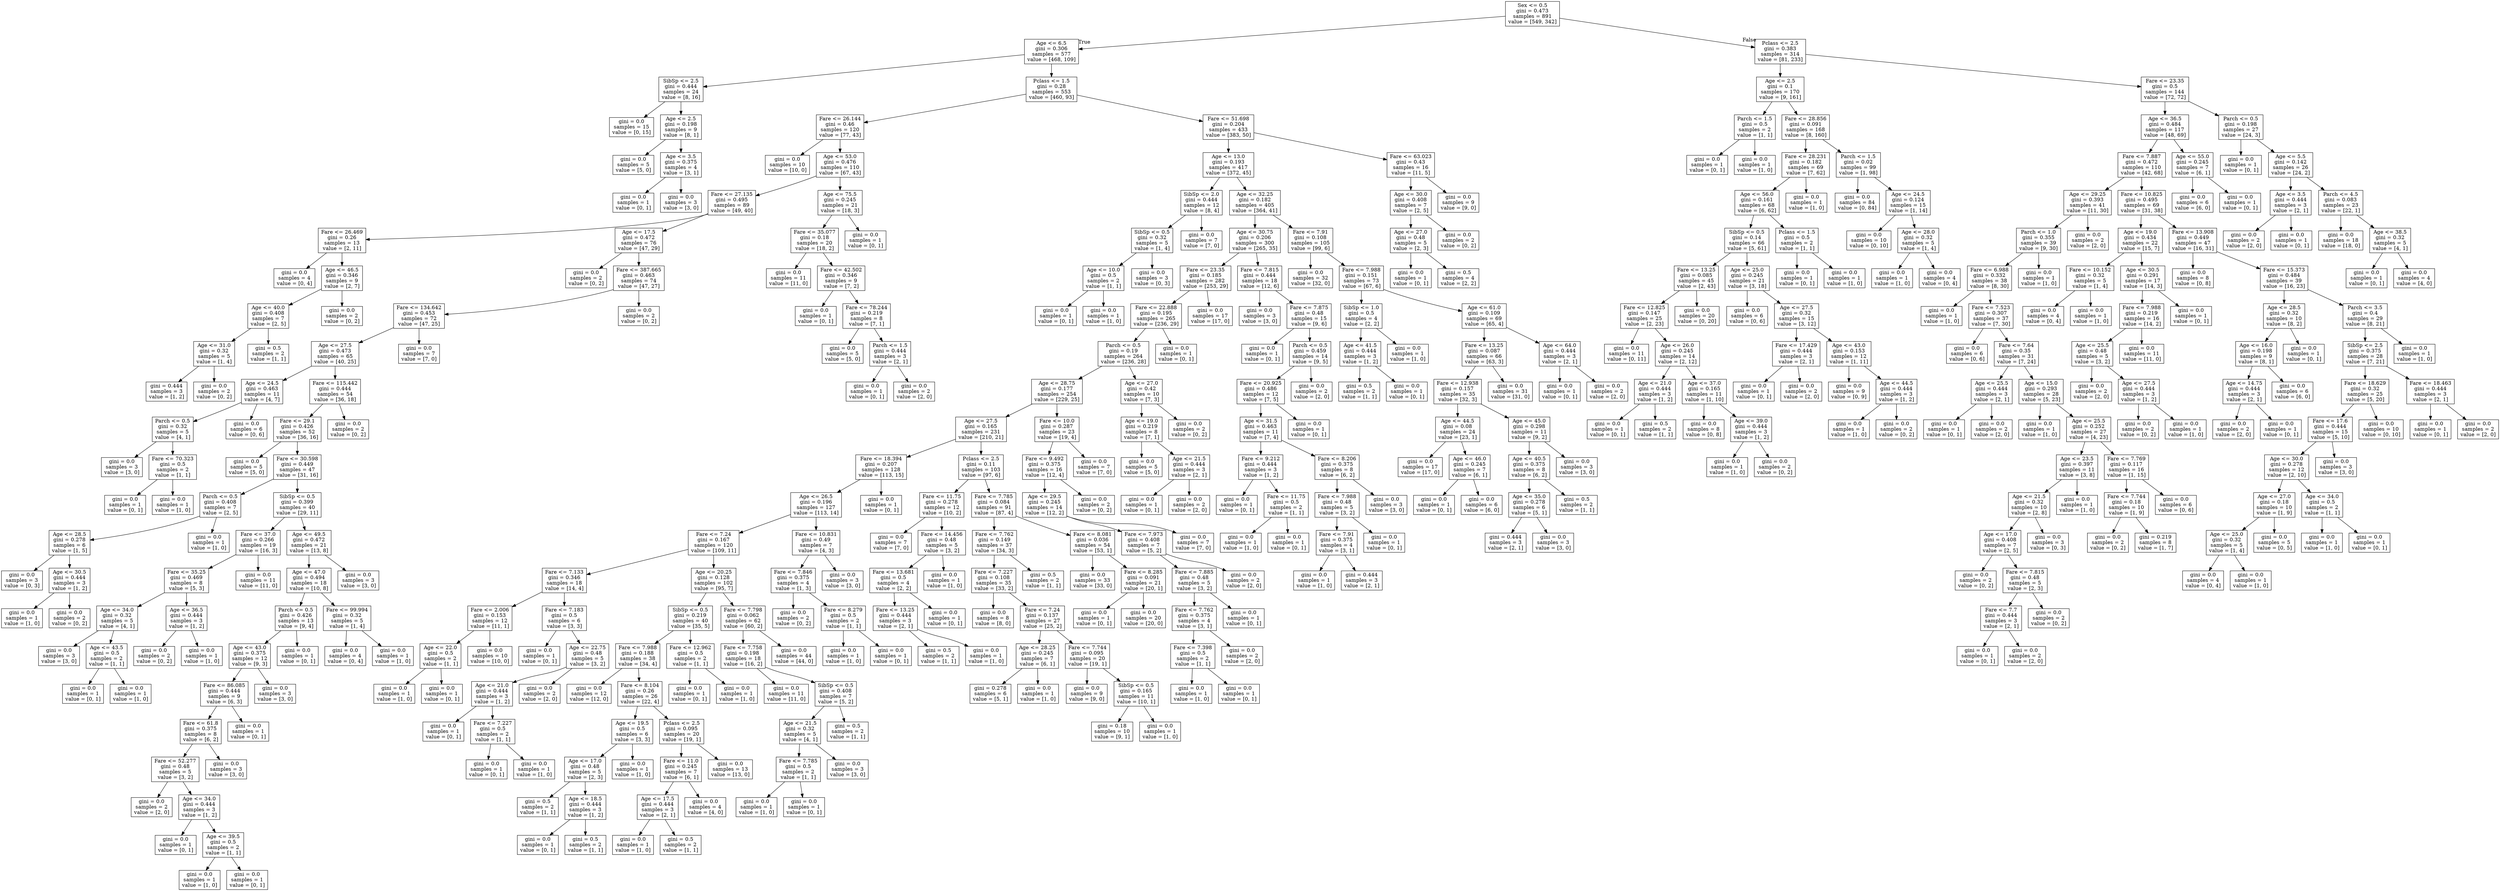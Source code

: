 digraph Tree {
node [shape=box] ;
0 [label="Sex <= 0.5\ngini = 0.473\nsamples = 891\nvalue = [549, 342]"] ;
1 [label="Age <= 6.5\ngini = 0.306\nsamples = 577\nvalue = [468, 109]"] ;
0 -> 1 [labeldistance=2.5, labelangle=45, headlabel="True"] ;
2 [label="SibSp <= 2.5\ngini = 0.444\nsamples = 24\nvalue = [8, 16]"] ;
1 -> 2 ;
3 [label="gini = 0.0\nsamples = 15\nvalue = [0, 15]"] ;
2 -> 3 ;
4 [label="Age <= 2.5\ngini = 0.198\nsamples = 9\nvalue = [8, 1]"] ;
2 -> 4 ;
5 [label="gini = 0.0\nsamples = 5\nvalue = [5, 0]"] ;
4 -> 5 ;
6 [label="Age <= 3.5\ngini = 0.375\nsamples = 4\nvalue = [3, 1]"] ;
4 -> 6 ;
7 [label="gini = 0.0\nsamples = 1\nvalue = [0, 1]"] ;
6 -> 7 ;
8 [label="gini = 0.0\nsamples = 3\nvalue = [3, 0]"] ;
6 -> 8 ;
9 [label="Pclass <= 1.5\ngini = 0.28\nsamples = 553\nvalue = [460, 93]"] ;
1 -> 9 ;
10 [label="Fare <= 26.144\ngini = 0.46\nsamples = 120\nvalue = [77, 43]"] ;
9 -> 10 ;
11 [label="gini = 0.0\nsamples = 10\nvalue = [10, 0]"] ;
10 -> 11 ;
12 [label="Age <= 53.0\ngini = 0.476\nsamples = 110\nvalue = [67, 43]"] ;
10 -> 12 ;
13 [label="Fare <= 27.135\ngini = 0.495\nsamples = 89\nvalue = [49, 40]"] ;
12 -> 13 ;
14 [label="Fare <= 26.469\ngini = 0.26\nsamples = 13\nvalue = [2, 11]"] ;
13 -> 14 ;
15 [label="gini = 0.0\nsamples = 4\nvalue = [0, 4]"] ;
14 -> 15 ;
16 [label="Age <= 46.5\ngini = 0.346\nsamples = 9\nvalue = [2, 7]"] ;
14 -> 16 ;
17 [label="Age <= 40.0\ngini = 0.408\nsamples = 7\nvalue = [2, 5]"] ;
16 -> 17 ;
18 [label="Age <= 31.0\ngini = 0.32\nsamples = 5\nvalue = [1, 4]"] ;
17 -> 18 ;
19 [label="gini = 0.444\nsamples = 3\nvalue = [1, 2]"] ;
18 -> 19 ;
20 [label="gini = 0.0\nsamples = 2\nvalue = [0, 2]"] ;
18 -> 20 ;
21 [label="gini = 0.5\nsamples = 2\nvalue = [1, 1]"] ;
17 -> 21 ;
22 [label="gini = 0.0\nsamples = 2\nvalue = [0, 2]"] ;
16 -> 22 ;
23 [label="Age <= 17.5\ngini = 0.472\nsamples = 76\nvalue = [47, 29]"] ;
13 -> 23 ;
24 [label="gini = 0.0\nsamples = 2\nvalue = [0, 2]"] ;
23 -> 24 ;
25 [label="Fare <= 387.665\ngini = 0.463\nsamples = 74\nvalue = [47, 27]"] ;
23 -> 25 ;
26 [label="Fare <= 134.642\ngini = 0.453\nsamples = 72\nvalue = [47, 25]"] ;
25 -> 26 ;
27 [label="Age <= 27.5\ngini = 0.473\nsamples = 65\nvalue = [40, 25]"] ;
26 -> 27 ;
28 [label="Age <= 24.5\ngini = 0.463\nsamples = 11\nvalue = [4, 7]"] ;
27 -> 28 ;
29 [label="Parch <= 0.5\ngini = 0.32\nsamples = 5\nvalue = [4, 1]"] ;
28 -> 29 ;
30 [label="gini = 0.0\nsamples = 3\nvalue = [3, 0]"] ;
29 -> 30 ;
31 [label="Fare <= 70.323\ngini = 0.5\nsamples = 2\nvalue = [1, 1]"] ;
29 -> 31 ;
32 [label="gini = 0.0\nsamples = 1\nvalue = [0, 1]"] ;
31 -> 32 ;
33 [label="gini = 0.0\nsamples = 1\nvalue = [1, 0]"] ;
31 -> 33 ;
34 [label="gini = 0.0\nsamples = 6\nvalue = [0, 6]"] ;
28 -> 34 ;
35 [label="Fare <= 115.442\ngini = 0.444\nsamples = 54\nvalue = [36, 18]"] ;
27 -> 35 ;
36 [label="Fare <= 29.1\ngini = 0.426\nsamples = 52\nvalue = [36, 16]"] ;
35 -> 36 ;
37 [label="gini = 0.0\nsamples = 5\nvalue = [5, 0]"] ;
36 -> 37 ;
38 [label="Fare <= 30.598\ngini = 0.449\nsamples = 47\nvalue = [31, 16]"] ;
36 -> 38 ;
39 [label="Parch <= 0.5\ngini = 0.408\nsamples = 7\nvalue = [2, 5]"] ;
38 -> 39 ;
40 [label="Age <= 28.5\ngini = 0.278\nsamples = 6\nvalue = [1, 5]"] ;
39 -> 40 ;
41 [label="gini = 0.0\nsamples = 3\nvalue = [0, 3]"] ;
40 -> 41 ;
42 [label="Age <= 30.5\ngini = 0.444\nsamples = 3\nvalue = [1, 2]"] ;
40 -> 42 ;
43 [label="gini = 0.0\nsamples = 1\nvalue = [1, 0]"] ;
42 -> 43 ;
44 [label="gini = 0.0\nsamples = 2\nvalue = [0, 2]"] ;
42 -> 44 ;
45 [label="gini = 0.0\nsamples = 1\nvalue = [1, 0]"] ;
39 -> 45 ;
46 [label="SibSp <= 0.5\ngini = 0.399\nsamples = 40\nvalue = [29, 11]"] ;
38 -> 46 ;
47 [label="Fare <= 37.0\ngini = 0.266\nsamples = 19\nvalue = [16, 3]"] ;
46 -> 47 ;
48 [label="Fare <= 35.25\ngini = 0.469\nsamples = 8\nvalue = [5, 3]"] ;
47 -> 48 ;
49 [label="Age <= 34.0\ngini = 0.32\nsamples = 5\nvalue = [4, 1]"] ;
48 -> 49 ;
50 [label="gini = 0.0\nsamples = 3\nvalue = [3, 0]"] ;
49 -> 50 ;
51 [label="Age <= 43.5\ngini = 0.5\nsamples = 2\nvalue = [1, 1]"] ;
49 -> 51 ;
52 [label="gini = 0.0\nsamples = 1\nvalue = [0, 1]"] ;
51 -> 52 ;
53 [label="gini = 0.0\nsamples = 1\nvalue = [1, 0]"] ;
51 -> 53 ;
54 [label="Age <= 36.5\ngini = 0.444\nsamples = 3\nvalue = [1, 2]"] ;
48 -> 54 ;
55 [label="gini = 0.0\nsamples = 2\nvalue = [0, 2]"] ;
54 -> 55 ;
56 [label="gini = 0.0\nsamples = 1\nvalue = [1, 0]"] ;
54 -> 56 ;
57 [label="gini = 0.0\nsamples = 11\nvalue = [11, 0]"] ;
47 -> 57 ;
58 [label="Age <= 49.5\ngini = 0.472\nsamples = 21\nvalue = [13, 8]"] ;
46 -> 58 ;
59 [label="Age <= 47.0\ngini = 0.494\nsamples = 18\nvalue = [10, 8]"] ;
58 -> 59 ;
60 [label="Parch <= 0.5\ngini = 0.426\nsamples = 13\nvalue = [9, 4]"] ;
59 -> 60 ;
61 [label="Age <= 43.0\ngini = 0.375\nsamples = 12\nvalue = [9, 3]"] ;
60 -> 61 ;
62 [label="Fare <= 86.085\ngini = 0.444\nsamples = 9\nvalue = [6, 3]"] ;
61 -> 62 ;
63 [label="Fare <= 61.8\ngini = 0.375\nsamples = 8\nvalue = [6, 2]"] ;
62 -> 63 ;
64 [label="Fare <= 52.277\ngini = 0.48\nsamples = 5\nvalue = [3, 2]"] ;
63 -> 64 ;
65 [label="gini = 0.0\nsamples = 2\nvalue = [2, 0]"] ;
64 -> 65 ;
66 [label="Age <= 34.0\ngini = 0.444\nsamples = 3\nvalue = [1, 2]"] ;
64 -> 66 ;
67 [label="gini = 0.0\nsamples = 1\nvalue = [0, 1]"] ;
66 -> 67 ;
68 [label="Age <= 39.5\ngini = 0.5\nsamples = 2\nvalue = [1, 1]"] ;
66 -> 68 ;
69 [label="gini = 0.0\nsamples = 1\nvalue = [1, 0]"] ;
68 -> 69 ;
70 [label="gini = 0.0\nsamples = 1\nvalue = [0, 1]"] ;
68 -> 70 ;
71 [label="gini = 0.0\nsamples = 3\nvalue = [3, 0]"] ;
63 -> 71 ;
72 [label="gini = 0.0\nsamples = 1\nvalue = [0, 1]"] ;
62 -> 72 ;
73 [label="gini = 0.0\nsamples = 3\nvalue = [3, 0]"] ;
61 -> 73 ;
74 [label="gini = 0.0\nsamples = 1\nvalue = [0, 1]"] ;
60 -> 74 ;
75 [label="Fare <= 99.994\ngini = 0.32\nsamples = 5\nvalue = [1, 4]"] ;
59 -> 75 ;
76 [label="gini = 0.0\nsamples = 4\nvalue = [0, 4]"] ;
75 -> 76 ;
77 [label="gini = 0.0\nsamples = 1\nvalue = [1, 0]"] ;
75 -> 77 ;
78 [label="gini = 0.0\nsamples = 3\nvalue = [3, 0]"] ;
58 -> 78 ;
79 [label="gini = 0.0\nsamples = 2\nvalue = [0, 2]"] ;
35 -> 79 ;
80 [label="gini = 0.0\nsamples = 7\nvalue = [7, 0]"] ;
26 -> 80 ;
81 [label="gini = 0.0\nsamples = 2\nvalue = [0, 2]"] ;
25 -> 81 ;
82 [label="Age <= 75.5\ngini = 0.245\nsamples = 21\nvalue = [18, 3]"] ;
12 -> 82 ;
83 [label="Fare <= 35.077\ngini = 0.18\nsamples = 20\nvalue = [18, 2]"] ;
82 -> 83 ;
84 [label="gini = 0.0\nsamples = 11\nvalue = [11, 0]"] ;
83 -> 84 ;
85 [label="Fare <= 42.502\ngini = 0.346\nsamples = 9\nvalue = [7, 2]"] ;
83 -> 85 ;
86 [label="gini = 0.0\nsamples = 1\nvalue = [0, 1]"] ;
85 -> 86 ;
87 [label="Fare <= 78.244\ngini = 0.219\nsamples = 8\nvalue = [7, 1]"] ;
85 -> 87 ;
88 [label="gini = 0.0\nsamples = 5\nvalue = [5, 0]"] ;
87 -> 88 ;
89 [label="Parch <= 1.5\ngini = 0.444\nsamples = 3\nvalue = [2, 1]"] ;
87 -> 89 ;
90 [label="gini = 0.0\nsamples = 1\nvalue = [0, 1]"] ;
89 -> 90 ;
91 [label="gini = 0.0\nsamples = 2\nvalue = [2, 0]"] ;
89 -> 91 ;
92 [label="gini = 0.0\nsamples = 1\nvalue = [0, 1]"] ;
82 -> 92 ;
93 [label="Fare <= 51.698\ngini = 0.204\nsamples = 433\nvalue = [383, 50]"] ;
9 -> 93 ;
94 [label="Age <= 13.0\ngini = 0.193\nsamples = 417\nvalue = [372, 45]"] ;
93 -> 94 ;
95 [label="SibSp <= 2.0\ngini = 0.444\nsamples = 12\nvalue = [8, 4]"] ;
94 -> 95 ;
96 [label="SibSp <= 0.5\ngini = 0.32\nsamples = 5\nvalue = [1, 4]"] ;
95 -> 96 ;
97 [label="Age <= 10.0\ngini = 0.5\nsamples = 2\nvalue = [1, 1]"] ;
96 -> 97 ;
98 [label="gini = 0.0\nsamples = 1\nvalue = [0, 1]"] ;
97 -> 98 ;
99 [label="gini = 0.0\nsamples = 1\nvalue = [1, 0]"] ;
97 -> 99 ;
100 [label="gini = 0.0\nsamples = 3\nvalue = [0, 3]"] ;
96 -> 100 ;
101 [label="gini = 0.0\nsamples = 7\nvalue = [7, 0]"] ;
95 -> 101 ;
102 [label="Age <= 32.25\ngini = 0.182\nsamples = 405\nvalue = [364, 41]"] ;
94 -> 102 ;
103 [label="Age <= 30.75\ngini = 0.206\nsamples = 300\nvalue = [265, 35]"] ;
102 -> 103 ;
104 [label="Fare <= 23.35\ngini = 0.185\nsamples = 282\nvalue = [253, 29]"] ;
103 -> 104 ;
105 [label="Fare <= 22.888\ngini = 0.195\nsamples = 265\nvalue = [236, 29]"] ;
104 -> 105 ;
106 [label="Parch <= 0.5\ngini = 0.19\nsamples = 264\nvalue = [236, 28]"] ;
105 -> 106 ;
107 [label="Age <= 28.75\ngini = 0.177\nsamples = 254\nvalue = [229, 25]"] ;
106 -> 107 ;
108 [label="Age <= 27.5\ngini = 0.165\nsamples = 231\nvalue = [210, 21]"] ;
107 -> 108 ;
109 [label="Fare <= 18.394\ngini = 0.207\nsamples = 128\nvalue = [113, 15]"] ;
108 -> 109 ;
110 [label="Age <= 26.5\ngini = 0.196\nsamples = 127\nvalue = [113, 14]"] ;
109 -> 110 ;
111 [label="Fare <= 7.24\ngini = 0.167\nsamples = 120\nvalue = [109, 11]"] ;
110 -> 111 ;
112 [label="Fare <= 7.133\ngini = 0.346\nsamples = 18\nvalue = [14, 4]"] ;
111 -> 112 ;
113 [label="Fare <= 2.006\ngini = 0.153\nsamples = 12\nvalue = [11, 1]"] ;
112 -> 113 ;
114 [label="Age <= 22.0\ngini = 0.5\nsamples = 2\nvalue = [1, 1]"] ;
113 -> 114 ;
115 [label="gini = 0.0\nsamples = 1\nvalue = [1, 0]"] ;
114 -> 115 ;
116 [label="gini = 0.0\nsamples = 1\nvalue = [0, 1]"] ;
114 -> 116 ;
117 [label="gini = 0.0\nsamples = 10\nvalue = [10, 0]"] ;
113 -> 117 ;
118 [label="Fare <= 7.183\ngini = 0.5\nsamples = 6\nvalue = [3, 3]"] ;
112 -> 118 ;
119 [label="gini = 0.0\nsamples = 1\nvalue = [0, 1]"] ;
118 -> 119 ;
120 [label="Age <= 22.75\ngini = 0.48\nsamples = 5\nvalue = [3, 2]"] ;
118 -> 120 ;
121 [label="Age <= 21.0\ngini = 0.444\nsamples = 3\nvalue = [1, 2]"] ;
120 -> 121 ;
122 [label="gini = 0.0\nsamples = 1\nvalue = [0, 1]"] ;
121 -> 122 ;
123 [label="Fare <= 7.227\ngini = 0.5\nsamples = 2\nvalue = [1, 1]"] ;
121 -> 123 ;
124 [label="gini = 0.0\nsamples = 1\nvalue = [0, 1]"] ;
123 -> 124 ;
125 [label="gini = 0.0\nsamples = 1\nvalue = [1, 0]"] ;
123 -> 125 ;
126 [label="gini = 0.0\nsamples = 2\nvalue = [2, 0]"] ;
120 -> 126 ;
127 [label="Age <= 20.25\ngini = 0.128\nsamples = 102\nvalue = [95, 7]"] ;
111 -> 127 ;
128 [label="SibSp <= 0.5\ngini = 0.219\nsamples = 40\nvalue = [35, 5]"] ;
127 -> 128 ;
129 [label="Fare <= 7.988\ngini = 0.188\nsamples = 38\nvalue = [34, 4]"] ;
128 -> 129 ;
130 [label="gini = 0.0\nsamples = 12\nvalue = [12, 0]"] ;
129 -> 130 ;
131 [label="Fare <= 8.104\ngini = 0.26\nsamples = 26\nvalue = [22, 4]"] ;
129 -> 131 ;
132 [label="Age <= 19.5\ngini = 0.5\nsamples = 6\nvalue = [3, 3]"] ;
131 -> 132 ;
133 [label="Age <= 17.0\ngini = 0.48\nsamples = 5\nvalue = [2, 3]"] ;
132 -> 133 ;
134 [label="gini = 0.5\nsamples = 2\nvalue = [1, 1]"] ;
133 -> 134 ;
135 [label="Age <= 18.5\ngini = 0.444\nsamples = 3\nvalue = [1, 2]"] ;
133 -> 135 ;
136 [label="gini = 0.0\nsamples = 1\nvalue = [0, 1]"] ;
135 -> 136 ;
137 [label="gini = 0.5\nsamples = 2\nvalue = [1, 1]"] ;
135 -> 137 ;
138 [label="gini = 0.0\nsamples = 1\nvalue = [1, 0]"] ;
132 -> 138 ;
139 [label="Pclass <= 2.5\ngini = 0.095\nsamples = 20\nvalue = [19, 1]"] ;
131 -> 139 ;
140 [label="Fare <= 11.0\ngini = 0.245\nsamples = 7\nvalue = [6, 1]"] ;
139 -> 140 ;
141 [label="Age <= 17.5\ngini = 0.444\nsamples = 3\nvalue = [2, 1]"] ;
140 -> 141 ;
142 [label="gini = 0.0\nsamples = 1\nvalue = [1, 0]"] ;
141 -> 142 ;
143 [label="gini = 0.5\nsamples = 2\nvalue = [1, 1]"] ;
141 -> 143 ;
144 [label="gini = 0.0\nsamples = 4\nvalue = [4, 0]"] ;
140 -> 144 ;
145 [label="gini = 0.0\nsamples = 13\nvalue = [13, 0]"] ;
139 -> 145 ;
146 [label="Fare <= 12.962\ngini = 0.5\nsamples = 2\nvalue = [1, 1]"] ;
128 -> 146 ;
147 [label="gini = 0.0\nsamples = 1\nvalue = [0, 1]"] ;
146 -> 147 ;
148 [label="gini = 0.0\nsamples = 1\nvalue = [1, 0]"] ;
146 -> 148 ;
149 [label="Fare <= 7.798\ngini = 0.062\nsamples = 62\nvalue = [60, 2]"] ;
127 -> 149 ;
150 [label="Fare <= 7.758\ngini = 0.198\nsamples = 18\nvalue = [16, 2]"] ;
149 -> 150 ;
151 [label="gini = 0.0\nsamples = 11\nvalue = [11, 0]"] ;
150 -> 151 ;
152 [label="SibSp <= 0.5\ngini = 0.408\nsamples = 7\nvalue = [5, 2]"] ;
150 -> 152 ;
153 [label="Age <= 21.5\ngini = 0.32\nsamples = 5\nvalue = [4, 1]"] ;
152 -> 153 ;
154 [label="Fare <= 7.785\ngini = 0.5\nsamples = 2\nvalue = [1, 1]"] ;
153 -> 154 ;
155 [label="gini = 0.0\nsamples = 1\nvalue = [1, 0]"] ;
154 -> 155 ;
156 [label="gini = 0.0\nsamples = 1\nvalue = [0, 1]"] ;
154 -> 156 ;
157 [label="gini = 0.0\nsamples = 3\nvalue = [3, 0]"] ;
153 -> 157 ;
158 [label="gini = 0.5\nsamples = 2\nvalue = [1, 1]"] ;
152 -> 158 ;
159 [label="gini = 0.0\nsamples = 44\nvalue = [44, 0]"] ;
149 -> 159 ;
160 [label="Fare <= 10.831\ngini = 0.49\nsamples = 7\nvalue = [4, 3]"] ;
110 -> 160 ;
161 [label="Fare <= 7.846\ngini = 0.375\nsamples = 4\nvalue = [1, 3]"] ;
160 -> 161 ;
162 [label="gini = 0.0\nsamples = 2\nvalue = [0, 2]"] ;
161 -> 162 ;
163 [label="Fare <= 8.279\ngini = 0.5\nsamples = 2\nvalue = [1, 1]"] ;
161 -> 163 ;
164 [label="gini = 0.0\nsamples = 1\nvalue = [1, 0]"] ;
163 -> 164 ;
165 [label="gini = 0.0\nsamples = 1\nvalue = [0, 1]"] ;
163 -> 165 ;
166 [label="gini = 0.0\nsamples = 3\nvalue = [3, 0]"] ;
160 -> 166 ;
167 [label="gini = 0.0\nsamples = 1\nvalue = [0, 1]"] ;
109 -> 167 ;
168 [label="Pclass <= 2.5\ngini = 0.11\nsamples = 103\nvalue = [97, 6]"] ;
108 -> 168 ;
169 [label="Fare <= 11.75\ngini = 0.278\nsamples = 12\nvalue = [10, 2]"] ;
168 -> 169 ;
170 [label="gini = 0.0\nsamples = 7\nvalue = [7, 0]"] ;
169 -> 170 ;
171 [label="Fare <= 14.456\ngini = 0.48\nsamples = 5\nvalue = [3, 2]"] ;
169 -> 171 ;
172 [label="Fare <= 13.681\ngini = 0.5\nsamples = 4\nvalue = [2, 2]"] ;
171 -> 172 ;
173 [label="Fare <= 13.25\ngini = 0.444\nsamples = 3\nvalue = [2, 1]"] ;
172 -> 173 ;
174 [label="gini = 0.5\nsamples = 2\nvalue = [1, 1]"] ;
173 -> 174 ;
175 [label="gini = 0.0\nsamples = 1\nvalue = [1, 0]"] ;
173 -> 175 ;
176 [label="gini = 0.0\nsamples = 1\nvalue = [0, 1]"] ;
172 -> 176 ;
177 [label="gini = 0.0\nsamples = 1\nvalue = [1, 0]"] ;
171 -> 177 ;
178 [label="Fare <= 7.785\ngini = 0.084\nsamples = 91\nvalue = [87, 4]"] ;
168 -> 178 ;
179 [label="Fare <= 7.762\ngini = 0.149\nsamples = 37\nvalue = [34, 3]"] ;
178 -> 179 ;
180 [label="Fare <= 7.227\ngini = 0.108\nsamples = 35\nvalue = [33, 2]"] ;
179 -> 180 ;
181 [label="gini = 0.0\nsamples = 8\nvalue = [8, 0]"] ;
180 -> 181 ;
182 [label="Fare <= 7.24\ngini = 0.137\nsamples = 27\nvalue = [25, 2]"] ;
180 -> 182 ;
183 [label="Age <= 28.25\ngini = 0.245\nsamples = 7\nvalue = [6, 1]"] ;
182 -> 183 ;
184 [label="gini = 0.278\nsamples = 6\nvalue = [5, 1]"] ;
183 -> 184 ;
185 [label="gini = 0.0\nsamples = 1\nvalue = [1, 0]"] ;
183 -> 185 ;
186 [label="Fare <= 7.744\ngini = 0.095\nsamples = 20\nvalue = [19, 1]"] ;
182 -> 186 ;
187 [label="gini = 0.0\nsamples = 9\nvalue = [9, 0]"] ;
186 -> 187 ;
188 [label="SibSp <= 0.5\ngini = 0.165\nsamples = 11\nvalue = [10, 1]"] ;
186 -> 188 ;
189 [label="gini = 0.18\nsamples = 10\nvalue = [9, 1]"] ;
188 -> 189 ;
190 [label="gini = 0.0\nsamples = 1\nvalue = [1, 0]"] ;
188 -> 190 ;
191 [label="gini = 0.5\nsamples = 2\nvalue = [1, 1]"] ;
179 -> 191 ;
192 [label="Fare <= 8.081\ngini = 0.036\nsamples = 54\nvalue = [53, 1]"] ;
178 -> 192 ;
193 [label="gini = 0.0\nsamples = 33\nvalue = [33, 0]"] ;
192 -> 193 ;
194 [label="Fare <= 8.285\ngini = 0.091\nsamples = 21\nvalue = [20, 1]"] ;
192 -> 194 ;
195 [label="gini = 0.0\nsamples = 1\nvalue = [0, 1]"] ;
194 -> 195 ;
196 [label="gini = 0.0\nsamples = 20\nvalue = [20, 0]"] ;
194 -> 196 ;
197 [label="Fare <= 10.0\ngini = 0.287\nsamples = 23\nvalue = [19, 4]"] ;
107 -> 197 ;
198 [label="Fare <= 9.492\ngini = 0.375\nsamples = 16\nvalue = [12, 4]"] ;
197 -> 198 ;
199 [label="Age <= 29.5\ngini = 0.245\nsamples = 14\nvalue = [12, 2]"] ;
198 -> 199 ;
200 [label="Fare <= 7.973\ngini = 0.408\nsamples = 7\nvalue = [5, 2]"] ;
199 -> 200 ;
201 [label="Fare <= 7.885\ngini = 0.48\nsamples = 5\nvalue = [3, 2]"] ;
200 -> 201 ;
202 [label="Fare <= 7.762\ngini = 0.375\nsamples = 4\nvalue = [3, 1]"] ;
201 -> 202 ;
203 [label="Fare <= 7.398\ngini = 0.5\nsamples = 2\nvalue = [1, 1]"] ;
202 -> 203 ;
204 [label="gini = 0.0\nsamples = 1\nvalue = [1, 0]"] ;
203 -> 204 ;
205 [label="gini = 0.0\nsamples = 1\nvalue = [0, 1]"] ;
203 -> 205 ;
206 [label="gini = 0.0\nsamples = 2\nvalue = [2, 0]"] ;
202 -> 206 ;
207 [label="gini = 0.0\nsamples = 1\nvalue = [0, 1]"] ;
201 -> 207 ;
208 [label="gini = 0.0\nsamples = 2\nvalue = [2, 0]"] ;
200 -> 208 ;
209 [label="gini = 0.0\nsamples = 7\nvalue = [7, 0]"] ;
199 -> 209 ;
210 [label="gini = 0.0\nsamples = 2\nvalue = [0, 2]"] ;
198 -> 210 ;
211 [label="gini = 0.0\nsamples = 7\nvalue = [7, 0]"] ;
197 -> 211 ;
212 [label="Age <= 27.0\ngini = 0.42\nsamples = 10\nvalue = [7, 3]"] ;
106 -> 212 ;
213 [label="Age <= 19.0\ngini = 0.219\nsamples = 8\nvalue = [7, 1]"] ;
212 -> 213 ;
214 [label="gini = 0.0\nsamples = 5\nvalue = [5, 0]"] ;
213 -> 214 ;
215 [label="Age <= 21.5\ngini = 0.444\nsamples = 3\nvalue = [2, 1]"] ;
213 -> 215 ;
216 [label="gini = 0.0\nsamples = 1\nvalue = [0, 1]"] ;
215 -> 216 ;
217 [label="gini = 0.0\nsamples = 2\nvalue = [2, 0]"] ;
215 -> 217 ;
218 [label="gini = 0.0\nsamples = 2\nvalue = [0, 2]"] ;
212 -> 218 ;
219 [label="gini = 0.0\nsamples = 1\nvalue = [0, 1]"] ;
105 -> 219 ;
220 [label="gini = 0.0\nsamples = 17\nvalue = [17, 0]"] ;
104 -> 220 ;
221 [label="Fare <= 7.815\ngini = 0.444\nsamples = 18\nvalue = [12, 6]"] ;
103 -> 221 ;
222 [label="gini = 0.0\nsamples = 3\nvalue = [3, 0]"] ;
221 -> 222 ;
223 [label="Fare <= 7.875\ngini = 0.48\nsamples = 15\nvalue = [9, 6]"] ;
221 -> 223 ;
224 [label="gini = 0.0\nsamples = 1\nvalue = [0, 1]"] ;
223 -> 224 ;
225 [label="Parch <= 0.5\ngini = 0.459\nsamples = 14\nvalue = [9, 5]"] ;
223 -> 225 ;
226 [label="Fare <= 20.925\ngini = 0.486\nsamples = 12\nvalue = [7, 5]"] ;
225 -> 226 ;
227 [label="Age <= 31.5\ngini = 0.463\nsamples = 11\nvalue = [7, 4]"] ;
226 -> 227 ;
228 [label="Fare <= 9.212\ngini = 0.444\nsamples = 3\nvalue = [1, 2]"] ;
227 -> 228 ;
229 [label="gini = 0.0\nsamples = 1\nvalue = [0, 1]"] ;
228 -> 229 ;
230 [label="Fare <= 11.75\ngini = 0.5\nsamples = 2\nvalue = [1, 1]"] ;
228 -> 230 ;
231 [label="gini = 0.0\nsamples = 1\nvalue = [1, 0]"] ;
230 -> 231 ;
232 [label="gini = 0.0\nsamples = 1\nvalue = [0, 1]"] ;
230 -> 232 ;
233 [label="Fare <= 8.206\ngini = 0.375\nsamples = 8\nvalue = [6, 2]"] ;
227 -> 233 ;
234 [label="Fare <= 7.988\ngini = 0.48\nsamples = 5\nvalue = [3, 2]"] ;
233 -> 234 ;
235 [label="Fare <= 7.91\ngini = 0.375\nsamples = 4\nvalue = [3, 1]"] ;
234 -> 235 ;
236 [label="gini = 0.0\nsamples = 1\nvalue = [1, 0]"] ;
235 -> 236 ;
237 [label="gini = 0.444\nsamples = 3\nvalue = [2, 1]"] ;
235 -> 237 ;
238 [label="gini = 0.0\nsamples = 1\nvalue = [0, 1]"] ;
234 -> 238 ;
239 [label="gini = 0.0\nsamples = 3\nvalue = [3, 0]"] ;
233 -> 239 ;
240 [label="gini = 0.0\nsamples = 1\nvalue = [0, 1]"] ;
226 -> 240 ;
241 [label="gini = 0.0\nsamples = 2\nvalue = [2, 0]"] ;
225 -> 241 ;
242 [label="Fare <= 7.91\ngini = 0.108\nsamples = 105\nvalue = [99, 6]"] ;
102 -> 242 ;
243 [label="gini = 0.0\nsamples = 32\nvalue = [32, 0]"] ;
242 -> 243 ;
244 [label="Fare <= 7.988\ngini = 0.151\nsamples = 73\nvalue = [67, 6]"] ;
242 -> 244 ;
245 [label="SibSp <= 1.0\ngini = 0.5\nsamples = 4\nvalue = [2, 2]"] ;
244 -> 245 ;
246 [label="Age <= 41.5\ngini = 0.444\nsamples = 3\nvalue = [1, 2]"] ;
245 -> 246 ;
247 [label="gini = 0.5\nsamples = 2\nvalue = [1, 1]"] ;
246 -> 247 ;
248 [label="gini = 0.0\nsamples = 1\nvalue = [0, 1]"] ;
246 -> 248 ;
249 [label="gini = 0.0\nsamples = 1\nvalue = [1, 0]"] ;
245 -> 249 ;
250 [label="Age <= 61.0\ngini = 0.109\nsamples = 69\nvalue = [65, 4]"] ;
244 -> 250 ;
251 [label="Fare <= 13.25\ngini = 0.087\nsamples = 66\nvalue = [63, 3]"] ;
250 -> 251 ;
252 [label="Fare <= 12.938\ngini = 0.157\nsamples = 35\nvalue = [32, 3]"] ;
251 -> 252 ;
253 [label="Age <= 44.5\ngini = 0.08\nsamples = 24\nvalue = [23, 1]"] ;
252 -> 253 ;
254 [label="gini = 0.0\nsamples = 17\nvalue = [17, 0]"] ;
253 -> 254 ;
255 [label="Age <= 46.0\ngini = 0.245\nsamples = 7\nvalue = [6, 1]"] ;
253 -> 255 ;
256 [label="gini = 0.0\nsamples = 1\nvalue = [0, 1]"] ;
255 -> 256 ;
257 [label="gini = 0.0\nsamples = 6\nvalue = [6, 0]"] ;
255 -> 257 ;
258 [label="Age <= 45.0\ngini = 0.298\nsamples = 11\nvalue = [9, 2]"] ;
252 -> 258 ;
259 [label="Age <= 40.5\ngini = 0.375\nsamples = 8\nvalue = [6, 2]"] ;
258 -> 259 ;
260 [label="Age <= 35.0\ngini = 0.278\nsamples = 6\nvalue = [5, 1]"] ;
259 -> 260 ;
261 [label="gini = 0.444\nsamples = 3\nvalue = [2, 1]"] ;
260 -> 261 ;
262 [label="gini = 0.0\nsamples = 3\nvalue = [3, 0]"] ;
260 -> 262 ;
263 [label="gini = 0.5\nsamples = 2\nvalue = [1, 1]"] ;
259 -> 263 ;
264 [label="gini = 0.0\nsamples = 3\nvalue = [3, 0]"] ;
258 -> 264 ;
265 [label="gini = 0.0\nsamples = 31\nvalue = [31, 0]"] ;
251 -> 265 ;
266 [label="Age <= 64.0\ngini = 0.444\nsamples = 3\nvalue = [2, 1]"] ;
250 -> 266 ;
267 [label="gini = 0.0\nsamples = 1\nvalue = [0, 1]"] ;
266 -> 267 ;
268 [label="gini = 0.0\nsamples = 2\nvalue = [2, 0]"] ;
266 -> 268 ;
269 [label="Fare <= 63.023\ngini = 0.43\nsamples = 16\nvalue = [11, 5]"] ;
93 -> 269 ;
270 [label="Age <= 30.0\ngini = 0.408\nsamples = 7\nvalue = [2, 5]"] ;
269 -> 270 ;
271 [label="Age <= 27.0\ngini = 0.48\nsamples = 5\nvalue = [2, 3]"] ;
270 -> 271 ;
272 [label="gini = 0.0\nsamples = 1\nvalue = [0, 1]"] ;
271 -> 272 ;
273 [label="gini = 0.5\nsamples = 4\nvalue = [2, 2]"] ;
271 -> 273 ;
274 [label="gini = 0.0\nsamples = 2\nvalue = [0, 2]"] ;
270 -> 274 ;
275 [label="gini = 0.0\nsamples = 9\nvalue = [9, 0]"] ;
269 -> 275 ;
276 [label="Pclass <= 2.5\ngini = 0.383\nsamples = 314\nvalue = [81, 233]"] ;
0 -> 276 [labeldistance=2.5, labelangle=-45, headlabel="False"] ;
277 [label="Age <= 2.5\ngini = 0.1\nsamples = 170\nvalue = [9, 161]"] ;
276 -> 277 ;
278 [label="Parch <= 1.5\ngini = 0.5\nsamples = 2\nvalue = [1, 1]"] ;
277 -> 278 ;
279 [label="gini = 0.0\nsamples = 1\nvalue = [0, 1]"] ;
278 -> 279 ;
280 [label="gini = 0.0\nsamples = 1\nvalue = [1, 0]"] ;
278 -> 280 ;
281 [label="Fare <= 28.856\ngini = 0.091\nsamples = 168\nvalue = [8, 160]"] ;
277 -> 281 ;
282 [label="Fare <= 28.231\ngini = 0.182\nsamples = 69\nvalue = [7, 62]"] ;
281 -> 282 ;
283 [label="Age <= 56.0\ngini = 0.161\nsamples = 68\nvalue = [6, 62]"] ;
282 -> 283 ;
284 [label="SibSp <= 0.5\ngini = 0.14\nsamples = 66\nvalue = [5, 61]"] ;
283 -> 284 ;
285 [label="Fare <= 13.25\ngini = 0.085\nsamples = 45\nvalue = [2, 43]"] ;
284 -> 285 ;
286 [label="Fare <= 12.825\ngini = 0.147\nsamples = 25\nvalue = [2, 23]"] ;
285 -> 286 ;
287 [label="gini = 0.0\nsamples = 11\nvalue = [0, 11]"] ;
286 -> 287 ;
288 [label="Age <= 26.0\ngini = 0.245\nsamples = 14\nvalue = [2, 12]"] ;
286 -> 288 ;
289 [label="Age <= 21.0\ngini = 0.444\nsamples = 3\nvalue = [1, 2]"] ;
288 -> 289 ;
290 [label="gini = 0.0\nsamples = 1\nvalue = [0, 1]"] ;
289 -> 290 ;
291 [label="gini = 0.5\nsamples = 2\nvalue = [1, 1]"] ;
289 -> 291 ;
292 [label="Age <= 37.0\ngini = 0.165\nsamples = 11\nvalue = [1, 10]"] ;
288 -> 292 ;
293 [label="gini = 0.0\nsamples = 8\nvalue = [0, 8]"] ;
292 -> 293 ;
294 [label="Age <= 39.0\ngini = 0.444\nsamples = 3\nvalue = [1, 2]"] ;
292 -> 294 ;
295 [label="gini = 0.0\nsamples = 1\nvalue = [1, 0]"] ;
294 -> 295 ;
296 [label="gini = 0.0\nsamples = 2\nvalue = [0, 2]"] ;
294 -> 296 ;
297 [label="gini = 0.0\nsamples = 20\nvalue = [0, 20]"] ;
285 -> 297 ;
298 [label="Age <= 25.0\ngini = 0.245\nsamples = 21\nvalue = [3, 18]"] ;
284 -> 298 ;
299 [label="gini = 0.0\nsamples = 6\nvalue = [0, 6]"] ;
298 -> 299 ;
300 [label="Age <= 27.5\ngini = 0.32\nsamples = 15\nvalue = [3, 12]"] ;
298 -> 300 ;
301 [label="Fare <= 17.429\ngini = 0.444\nsamples = 3\nvalue = [2, 1]"] ;
300 -> 301 ;
302 [label="gini = 0.0\nsamples = 1\nvalue = [0, 1]"] ;
301 -> 302 ;
303 [label="gini = 0.0\nsamples = 2\nvalue = [2, 0]"] ;
301 -> 303 ;
304 [label="Age <= 43.0\ngini = 0.153\nsamples = 12\nvalue = [1, 11]"] ;
300 -> 304 ;
305 [label="gini = 0.0\nsamples = 9\nvalue = [0, 9]"] ;
304 -> 305 ;
306 [label="Age <= 44.5\ngini = 0.444\nsamples = 3\nvalue = [1, 2]"] ;
304 -> 306 ;
307 [label="gini = 0.0\nsamples = 1\nvalue = [1, 0]"] ;
306 -> 307 ;
308 [label="gini = 0.0\nsamples = 2\nvalue = [0, 2]"] ;
306 -> 308 ;
309 [label="Pclass <= 1.5\ngini = 0.5\nsamples = 2\nvalue = [1, 1]"] ;
283 -> 309 ;
310 [label="gini = 0.0\nsamples = 1\nvalue = [0, 1]"] ;
309 -> 310 ;
311 [label="gini = 0.0\nsamples = 1\nvalue = [1, 0]"] ;
309 -> 311 ;
312 [label="gini = 0.0\nsamples = 1\nvalue = [1, 0]"] ;
282 -> 312 ;
313 [label="Parch <= 1.5\ngini = 0.02\nsamples = 99\nvalue = [1, 98]"] ;
281 -> 313 ;
314 [label="gini = 0.0\nsamples = 84\nvalue = [0, 84]"] ;
313 -> 314 ;
315 [label="Age <= 24.5\ngini = 0.124\nsamples = 15\nvalue = [1, 14]"] ;
313 -> 315 ;
316 [label="gini = 0.0\nsamples = 10\nvalue = [0, 10]"] ;
315 -> 316 ;
317 [label="Age <= 28.0\ngini = 0.32\nsamples = 5\nvalue = [1, 4]"] ;
315 -> 317 ;
318 [label="gini = 0.0\nsamples = 1\nvalue = [1, 0]"] ;
317 -> 318 ;
319 [label="gini = 0.0\nsamples = 4\nvalue = [0, 4]"] ;
317 -> 319 ;
320 [label="Fare <= 23.35\ngini = 0.5\nsamples = 144\nvalue = [72, 72]"] ;
276 -> 320 ;
321 [label="Age <= 36.5\ngini = 0.484\nsamples = 117\nvalue = [48, 69]"] ;
320 -> 321 ;
322 [label="Fare <= 7.887\ngini = 0.472\nsamples = 110\nvalue = [42, 68]"] ;
321 -> 322 ;
323 [label="Age <= 29.25\ngini = 0.393\nsamples = 41\nvalue = [11, 30]"] ;
322 -> 323 ;
324 [label="Parch <= 1.0\ngini = 0.355\nsamples = 39\nvalue = [9, 30]"] ;
323 -> 324 ;
325 [label="Fare <= 6.988\ngini = 0.332\nsamples = 38\nvalue = [8, 30]"] ;
324 -> 325 ;
326 [label="gini = 0.0\nsamples = 1\nvalue = [1, 0]"] ;
325 -> 326 ;
327 [label="Fare <= 7.523\ngini = 0.307\nsamples = 37\nvalue = [7, 30]"] ;
325 -> 327 ;
328 [label="gini = 0.0\nsamples = 6\nvalue = [0, 6]"] ;
327 -> 328 ;
329 [label="Fare <= 7.64\ngini = 0.35\nsamples = 31\nvalue = [7, 24]"] ;
327 -> 329 ;
330 [label="Age <= 25.5\ngini = 0.444\nsamples = 3\nvalue = [2, 1]"] ;
329 -> 330 ;
331 [label="gini = 0.0\nsamples = 1\nvalue = [0, 1]"] ;
330 -> 331 ;
332 [label="gini = 0.0\nsamples = 2\nvalue = [2, 0]"] ;
330 -> 332 ;
333 [label="Age <= 15.0\ngini = 0.293\nsamples = 28\nvalue = [5, 23]"] ;
329 -> 333 ;
334 [label="gini = 0.0\nsamples = 1\nvalue = [1, 0]"] ;
333 -> 334 ;
335 [label="Age <= 25.5\ngini = 0.252\nsamples = 27\nvalue = [4, 23]"] ;
333 -> 335 ;
336 [label="Age <= 23.5\ngini = 0.397\nsamples = 11\nvalue = [3, 8]"] ;
335 -> 336 ;
337 [label="Age <= 21.5\ngini = 0.32\nsamples = 10\nvalue = [2, 8]"] ;
336 -> 337 ;
338 [label="Age <= 17.0\ngini = 0.408\nsamples = 7\nvalue = [2, 5]"] ;
337 -> 338 ;
339 [label="gini = 0.0\nsamples = 2\nvalue = [0, 2]"] ;
338 -> 339 ;
340 [label="Fare <= 7.815\ngini = 0.48\nsamples = 5\nvalue = [2, 3]"] ;
338 -> 340 ;
341 [label="Fare <= 7.7\ngini = 0.444\nsamples = 3\nvalue = [2, 1]"] ;
340 -> 341 ;
342 [label="gini = 0.0\nsamples = 1\nvalue = [0, 1]"] ;
341 -> 342 ;
343 [label="gini = 0.0\nsamples = 2\nvalue = [2, 0]"] ;
341 -> 343 ;
344 [label="gini = 0.0\nsamples = 2\nvalue = [0, 2]"] ;
340 -> 344 ;
345 [label="gini = 0.0\nsamples = 3\nvalue = [0, 3]"] ;
337 -> 345 ;
346 [label="gini = 0.0\nsamples = 1\nvalue = [1, 0]"] ;
336 -> 346 ;
347 [label="Fare <= 7.769\ngini = 0.117\nsamples = 16\nvalue = [1, 15]"] ;
335 -> 347 ;
348 [label="Fare <= 7.744\ngini = 0.18\nsamples = 10\nvalue = [1, 9]"] ;
347 -> 348 ;
349 [label="gini = 0.0\nsamples = 2\nvalue = [0, 2]"] ;
348 -> 349 ;
350 [label="gini = 0.219\nsamples = 8\nvalue = [1, 7]"] ;
348 -> 350 ;
351 [label="gini = 0.0\nsamples = 6\nvalue = [0, 6]"] ;
347 -> 351 ;
352 [label="gini = 0.0\nsamples = 1\nvalue = [1, 0]"] ;
324 -> 352 ;
353 [label="gini = 0.0\nsamples = 2\nvalue = [2, 0]"] ;
323 -> 353 ;
354 [label="Fare <= 10.825\ngini = 0.495\nsamples = 69\nvalue = [31, 38]"] ;
322 -> 354 ;
355 [label="Age <= 19.0\ngini = 0.434\nsamples = 22\nvalue = [15, 7]"] ;
354 -> 355 ;
356 [label="Fare <= 10.152\ngini = 0.32\nsamples = 5\nvalue = [1, 4]"] ;
355 -> 356 ;
357 [label="gini = 0.0\nsamples = 4\nvalue = [0, 4]"] ;
356 -> 357 ;
358 [label="gini = 0.0\nsamples = 1\nvalue = [1, 0]"] ;
356 -> 358 ;
359 [label="Age <= 30.5\ngini = 0.291\nsamples = 17\nvalue = [14, 3]"] ;
355 -> 359 ;
360 [label="Fare <= 7.988\ngini = 0.219\nsamples = 16\nvalue = [14, 2]"] ;
359 -> 360 ;
361 [label="Age <= 25.5\ngini = 0.48\nsamples = 5\nvalue = [3, 2]"] ;
360 -> 361 ;
362 [label="gini = 0.0\nsamples = 2\nvalue = [2, 0]"] ;
361 -> 362 ;
363 [label="Age <= 27.5\ngini = 0.444\nsamples = 3\nvalue = [1, 2]"] ;
361 -> 363 ;
364 [label="gini = 0.0\nsamples = 2\nvalue = [0, 2]"] ;
363 -> 364 ;
365 [label="gini = 0.0\nsamples = 1\nvalue = [1, 0]"] ;
363 -> 365 ;
366 [label="gini = 0.0\nsamples = 11\nvalue = [11, 0]"] ;
360 -> 366 ;
367 [label="gini = 0.0\nsamples = 1\nvalue = [0, 1]"] ;
359 -> 367 ;
368 [label="Fare <= 13.908\ngini = 0.449\nsamples = 47\nvalue = [16, 31]"] ;
354 -> 368 ;
369 [label="gini = 0.0\nsamples = 8\nvalue = [0, 8]"] ;
368 -> 369 ;
370 [label="Fare <= 15.373\ngini = 0.484\nsamples = 39\nvalue = [16, 23]"] ;
368 -> 370 ;
371 [label="Age <= 28.5\ngini = 0.32\nsamples = 10\nvalue = [8, 2]"] ;
370 -> 371 ;
372 [label="Age <= 16.0\ngini = 0.198\nsamples = 9\nvalue = [8, 1]"] ;
371 -> 372 ;
373 [label="Age <= 14.75\ngini = 0.444\nsamples = 3\nvalue = [2, 1]"] ;
372 -> 373 ;
374 [label="gini = 0.0\nsamples = 2\nvalue = [2, 0]"] ;
373 -> 374 ;
375 [label="gini = 0.0\nsamples = 1\nvalue = [0, 1]"] ;
373 -> 375 ;
376 [label="gini = 0.0\nsamples = 6\nvalue = [6, 0]"] ;
372 -> 376 ;
377 [label="gini = 0.0\nsamples = 1\nvalue = [0, 1]"] ;
371 -> 377 ;
378 [label="Parch <= 3.5\ngini = 0.4\nsamples = 29\nvalue = [8, 21]"] ;
370 -> 378 ;
379 [label="SibSp <= 2.5\ngini = 0.375\nsamples = 28\nvalue = [7, 21]"] ;
378 -> 379 ;
380 [label="Fare <= 18.629\ngini = 0.32\nsamples = 25\nvalue = [5, 20]"] ;
379 -> 380 ;
381 [label="Fare <= 17.6\ngini = 0.444\nsamples = 15\nvalue = [5, 10]"] ;
380 -> 381 ;
382 [label="Age <= 30.0\ngini = 0.278\nsamples = 12\nvalue = [2, 10]"] ;
381 -> 382 ;
383 [label="Age <= 27.0\ngini = 0.18\nsamples = 10\nvalue = [1, 9]"] ;
382 -> 383 ;
384 [label="Age <= 25.0\ngini = 0.32\nsamples = 5\nvalue = [1, 4]"] ;
383 -> 384 ;
385 [label="gini = 0.0\nsamples = 4\nvalue = [0, 4]"] ;
384 -> 385 ;
386 [label="gini = 0.0\nsamples = 1\nvalue = [1, 0]"] ;
384 -> 386 ;
387 [label="gini = 0.0\nsamples = 5\nvalue = [0, 5]"] ;
383 -> 387 ;
388 [label="Age <= 34.0\ngini = 0.5\nsamples = 2\nvalue = [1, 1]"] ;
382 -> 388 ;
389 [label="gini = 0.0\nsamples = 1\nvalue = [1, 0]"] ;
388 -> 389 ;
390 [label="gini = 0.0\nsamples = 1\nvalue = [0, 1]"] ;
388 -> 390 ;
391 [label="gini = 0.0\nsamples = 3\nvalue = [3, 0]"] ;
381 -> 391 ;
392 [label="gini = 0.0\nsamples = 10\nvalue = [0, 10]"] ;
380 -> 392 ;
393 [label="Fare <= 18.463\ngini = 0.444\nsamples = 3\nvalue = [2, 1]"] ;
379 -> 393 ;
394 [label="gini = 0.0\nsamples = 1\nvalue = [0, 1]"] ;
393 -> 394 ;
395 [label="gini = 0.0\nsamples = 2\nvalue = [2, 0]"] ;
393 -> 395 ;
396 [label="gini = 0.0\nsamples = 1\nvalue = [1, 0]"] ;
378 -> 396 ;
397 [label="Age <= 55.0\ngini = 0.245\nsamples = 7\nvalue = [6, 1]"] ;
321 -> 397 ;
398 [label="gini = 0.0\nsamples = 6\nvalue = [6, 0]"] ;
397 -> 398 ;
399 [label="gini = 0.0\nsamples = 1\nvalue = [0, 1]"] ;
397 -> 399 ;
400 [label="Parch <= 0.5\ngini = 0.198\nsamples = 27\nvalue = [24, 3]"] ;
320 -> 400 ;
401 [label="gini = 0.0\nsamples = 1\nvalue = [0, 1]"] ;
400 -> 401 ;
402 [label="Age <= 5.5\ngini = 0.142\nsamples = 26\nvalue = [24, 2]"] ;
400 -> 402 ;
403 [label="Age <= 3.5\ngini = 0.444\nsamples = 3\nvalue = [2, 1]"] ;
402 -> 403 ;
404 [label="gini = 0.0\nsamples = 2\nvalue = [2, 0]"] ;
403 -> 404 ;
405 [label="gini = 0.0\nsamples = 1\nvalue = [0, 1]"] ;
403 -> 405 ;
406 [label="Parch <= 4.5\ngini = 0.083\nsamples = 23\nvalue = [22, 1]"] ;
402 -> 406 ;
407 [label="gini = 0.0\nsamples = 18\nvalue = [18, 0]"] ;
406 -> 407 ;
408 [label="Age <= 38.5\ngini = 0.32\nsamples = 5\nvalue = [4, 1]"] ;
406 -> 408 ;
409 [label="gini = 0.0\nsamples = 1\nvalue = [0, 1]"] ;
408 -> 409 ;
410 [label="gini = 0.0\nsamples = 4\nvalue = [4, 0]"] ;
408 -> 410 ;
}